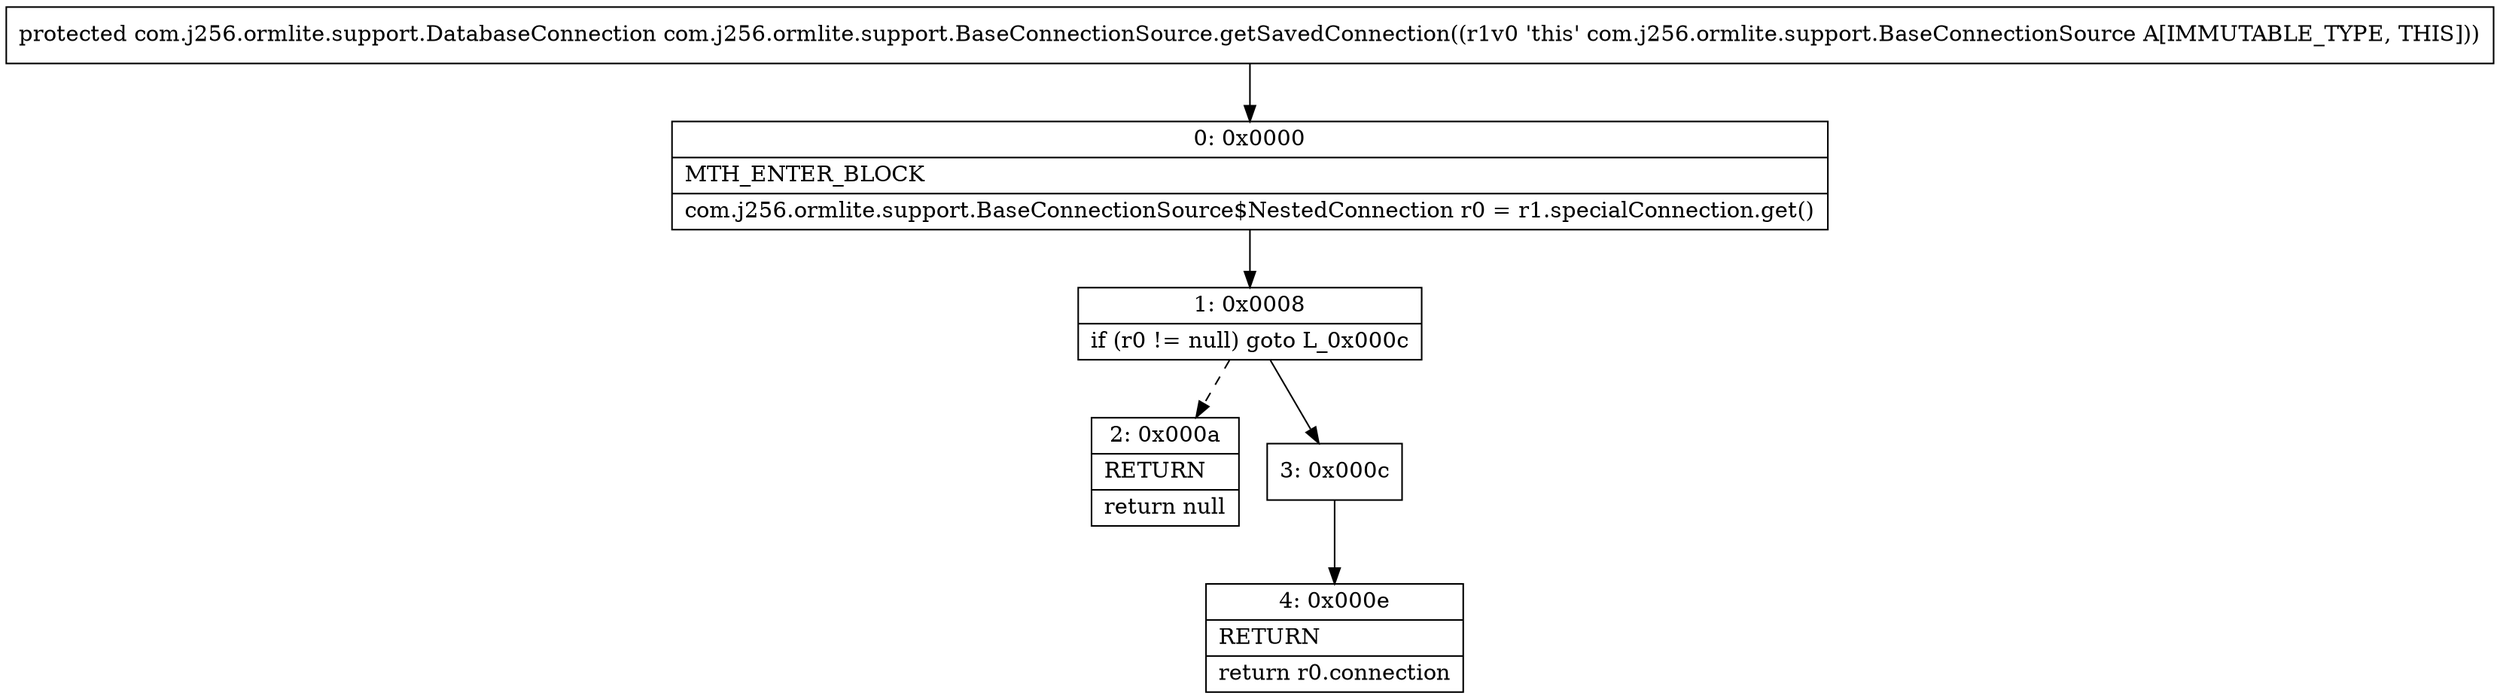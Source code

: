 digraph "CFG forcom.j256.ormlite.support.BaseConnectionSource.getSavedConnection()Lcom\/j256\/ormlite\/support\/DatabaseConnection;" {
Node_0 [shape=record,label="{0\:\ 0x0000|MTH_ENTER_BLOCK\l|com.j256.ormlite.support.BaseConnectionSource$NestedConnection r0 = r1.specialConnection.get()\l}"];
Node_1 [shape=record,label="{1\:\ 0x0008|if (r0 != null) goto L_0x000c\l}"];
Node_2 [shape=record,label="{2\:\ 0x000a|RETURN\l|return null\l}"];
Node_3 [shape=record,label="{3\:\ 0x000c}"];
Node_4 [shape=record,label="{4\:\ 0x000e|RETURN\l|return r0.connection\l}"];
MethodNode[shape=record,label="{protected com.j256.ormlite.support.DatabaseConnection com.j256.ormlite.support.BaseConnectionSource.getSavedConnection((r1v0 'this' com.j256.ormlite.support.BaseConnectionSource A[IMMUTABLE_TYPE, THIS])) }"];
MethodNode -> Node_0;
Node_0 -> Node_1;
Node_1 -> Node_2[style=dashed];
Node_1 -> Node_3;
Node_3 -> Node_4;
}

